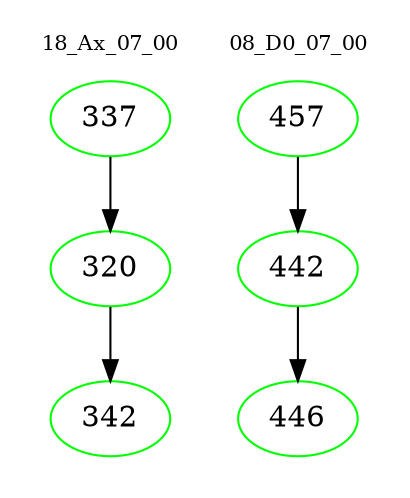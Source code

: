 digraph{
subgraph cluster_0 {
color = white
label = "18_Ax_07_00";
fontsize=10;
T0_337 [label="337", color="green"]
T0_337 -> T0_320 [color="black"]
T0_320 [label="320", color="green"]
T0_320 -> T0_342 [color="black"]
T0_342 [label="342", color="green"]
}
subgraph cluster_1 {
color = white
label = "08_D0_07_00";
fontsize=10;
T1_457 [label="457", color="green"]
T1_457 -> T1_442 [color="black"]
T1_442 [label="442", color="green"]
T1_442 -> T1_446 [color="black"]
T1_446 [label="446", color="green"]
}
}
